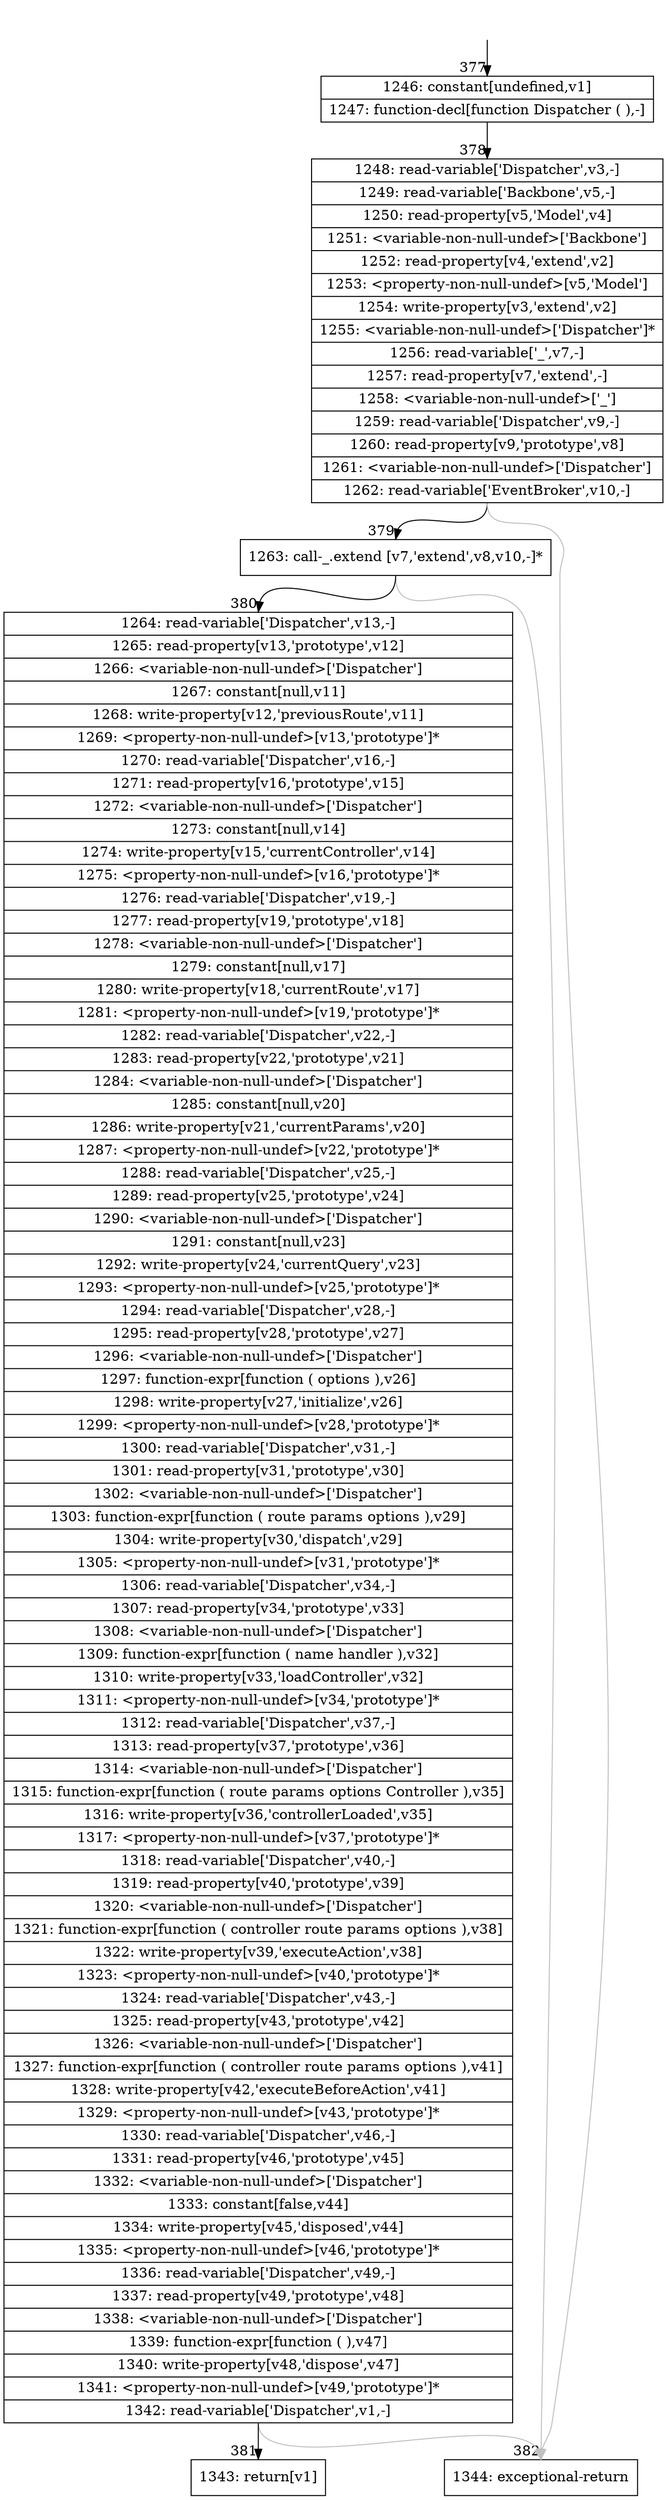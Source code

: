 digraph {
rankdir="TD"
BB_entry25[shape=none,label=""];
BB_entry25 -> BB377 [tailport=s, headport=n, headlabel="    377"]
BB377 [shape=record label="{1246: constant[undefined,v1]|1247: function-decl[function Dispatcher ( ),-]}" ] 
BB377 -> BB378 [tailport=s, headport=n, headlabel="      378"]
BB378 [shape=record label="{1248: read-variable['Dispatcher',v3,-]|1249: read-variable['Backbone',v5,-]|1250: read-property[v5,'Model',v4]|1251: \<variable-non-null-undef\>['Backbone']|1252: read-property[v4,'extend',v2]|1253: \<property-non-null-undef\>[v5,'Model']|1254: write-property[v3,'extend',v2]|1255: \<variable-non-null-undef\>['Dispatcher']*|1256: read-variable['_',v7,-]|1257: read-property[v7,'extend',-]|1258: \<variable-non-null-undef\>['_']|1259: read-variable['Dispatcher',v9,-]|1260: read-property[v9,'prototype',v8]|1261: \<variable-non-null-undef\>['Dispatcher']|1262: read-variable['EventBroker',v10,-]}" ] 
BB378 -> BB379 [tailport=s, headport=n, headlabel="      379"]
BB378 -> BB382 [tailport=s, headport=n, color=gray, headlabel="      382"]
BB379 [shape=record label="{1263: call-_.extend [v7,'extend',v8,v10,-]*}" ] 
BB379 -> BB380 [tailport=s, headport=n, headlabel="      380"]
BB379 -> BB382 [tailport=s, headport=n, color=gray]
BB380 [shape=record label="{1264: read-variable['Dispatcher',v13,-]|1265: read-property[v13,'prototype',v12]|1266: \<variable-non-null-undef\>['Dispatcher']|1267: constant[null,v11]|1268: write-property[v12,'previousRoute',v11]|1269: \<property-non-null-undef\>[v13,'prototype']*|1270: read-variable['Dispatcher',v16,-]|1271: read-property[v16,'prototype',v15]|1272: \<variable-non-null-undef\>['Dispatcher']|1273: constant[null,v14]|1274: write-property[v15,'currentController',v14]|1275: \<property-non-null-undef\>[v16,'prototype']*|1276: read-variable['Dispatcher',v19,-]|1277: read-property[v19,'prototype',v18]|1278: \<variable-non-null-undef\>['Dispatcher']|1279: constant[null,v17]|1280: write-property[v18,'currentRoute',v17]|1281: \<property-non-null-undef\>[v19,'prototype']*|1282: read-variable['Dispatcher',v22,-]|1283: read-property[v22,'prototype',v21]|1284: \<variable-non-null-undef\>['Dispatcher']|1285: constant[null,v20]|1286: write-property[v21,'currentParams',v20]|1287: \<property-non-null-undef\>[v22,'prototype']*|1288: read-variable['Dispatcher',v25,-]|1289: read-property[v25,'prototype',v24]|1290: \<variable-non-null-undef\>['Dispatcher']|1291: constant[null,v23]|1292: write-property[v24,'currentQuery',v23]|1293: \<property-non-null-undef\>[v25,'prototype']*|1294: read-variable['Dispatcher',v28,-]|1295: read-property[v28,'prototype',v27]|1296: \<variable-non-null-undef\>['Dispatcher']|1297: function-expr[function ( options ),v26]|1298: write-property[v27,'initialize',v26]|1299: \<property-non-null-undef\>[v28,'prototype']*|1300: read-variable['Dispatcher',v31,-]|1301: read-property[v31,'prototype',v30]|1302: \<variable-non-null-undef\>['Dispatcher']|1303: function-expr[function ( route params options ),v29]|1304: write-property[v30,'dispatch',v29]|1305: \<property-non-null-undef\>[v31,'prototype']*|1306: read-variable['Dispatcher',v34,-]|1307: read-property[v34,'prototype',v33]|1308: \<variable-non-null-undef\>['Dispatcher']|1309: function-expr[function ( name handler ),v32]|1310: write-property[v33,'loadController',v32]|1311: \<property-non-null-undef\>[v34,'prototype']*|1312: read-variable['Dispatcher',v37,-]|1313: read-property[v37,'prototype',v36]|1314: \<variable-non-null-undef\>['Dispatcher']|1315: function-expr[function ( route params options Controller ),v35]|1316: write-property[v36,'controllerLoaded',v35]|1317: \<property-non-null-undef\>[v37,'prototype']*|1318: read-variable['Dispatcher',v40,-]|1319: read-property[v40,'prototype',v39]|1320: \<variable-non-null-undef\>['Dispatcher']|1321: function-expr[function ( controller route params options ),v38]|1322: write-property[v39,'executeAction',v38]|1323: \<property-non-null-undef\>[v40,'prototype']*|1324: read-variable['Dispatcher',v43,-]|1325: read-property[v43,'prototype',v42]|1326: \<variable-non-null-undef\>['Dispatcher']|1327: function-expr[function ( controller route params options ),v41]|1328: write-property[v42,'executeBeforeAction',v41]|1329: \<property-non-null-undef\>[v43,'prototype']*|1330: read-variable['Dispatcher',v46,-]|1331: read-property[v46,'prototype',v45]|1332: \<variable-non-null-undef\>['Dispatcher']|1333: constant[false,v44]|1334: write-property[v45,'disposed',v44]|1335: \<property-non-null-undef\>[v46,'prototype']*|1336: read-variable['Dispatcher',v49,-]|1337: read-property[v49,'prototype',v48]|1338: \<variable-non-null-undef\>['Dispatcher']|1339: function-expr[function ( ),v47]|1340: write-property[v48,'dispose',v47]|1341: \<property-non-null-undef\>[v49,'prototype']*|1342: read-variable['Dispatcher',v1,-]}" ] 
BB380 -> BB381 [tailport=s, headport=n, headlabel="      381"]
BB380 -> BB382 [tailport=s, headport=n, color=gray]
BB381 [shape=record label="{1343: return[v1]}" ] 
BB382 [shape=record label="{1344: exceptional-return}" ] 
//#$~ 395
}
